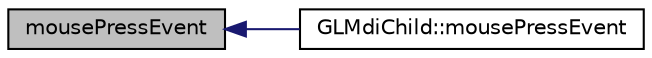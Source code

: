 digraph "mousePressEvent"
{
  edge [fontname="Helvetica",fontsize="10",labelfontname="Helvetica",labelfontsize="10"];
  node [fontname="Helvetica",fontsize="10",shape=record];
  rankdir="LR";
  Node1 [label="mousePressEvent",height=0.2,width=0.4,color="black", fillcolor="grey75", style="filled" fontcolor="black"];
  Node1 -> Node2 [dir="back",color="midnightblue",fontsize="10",style="solid",fontname="Helvetica"];
  Node2 [label="GLMdiChild::mousePressEvent",height=0.2,width=0.4,color="black", fillcolor="white", style="filled",URL="$class_g_l_mdi_child.html#ad2272e344e46519f026cd02f419884f1"];
}
